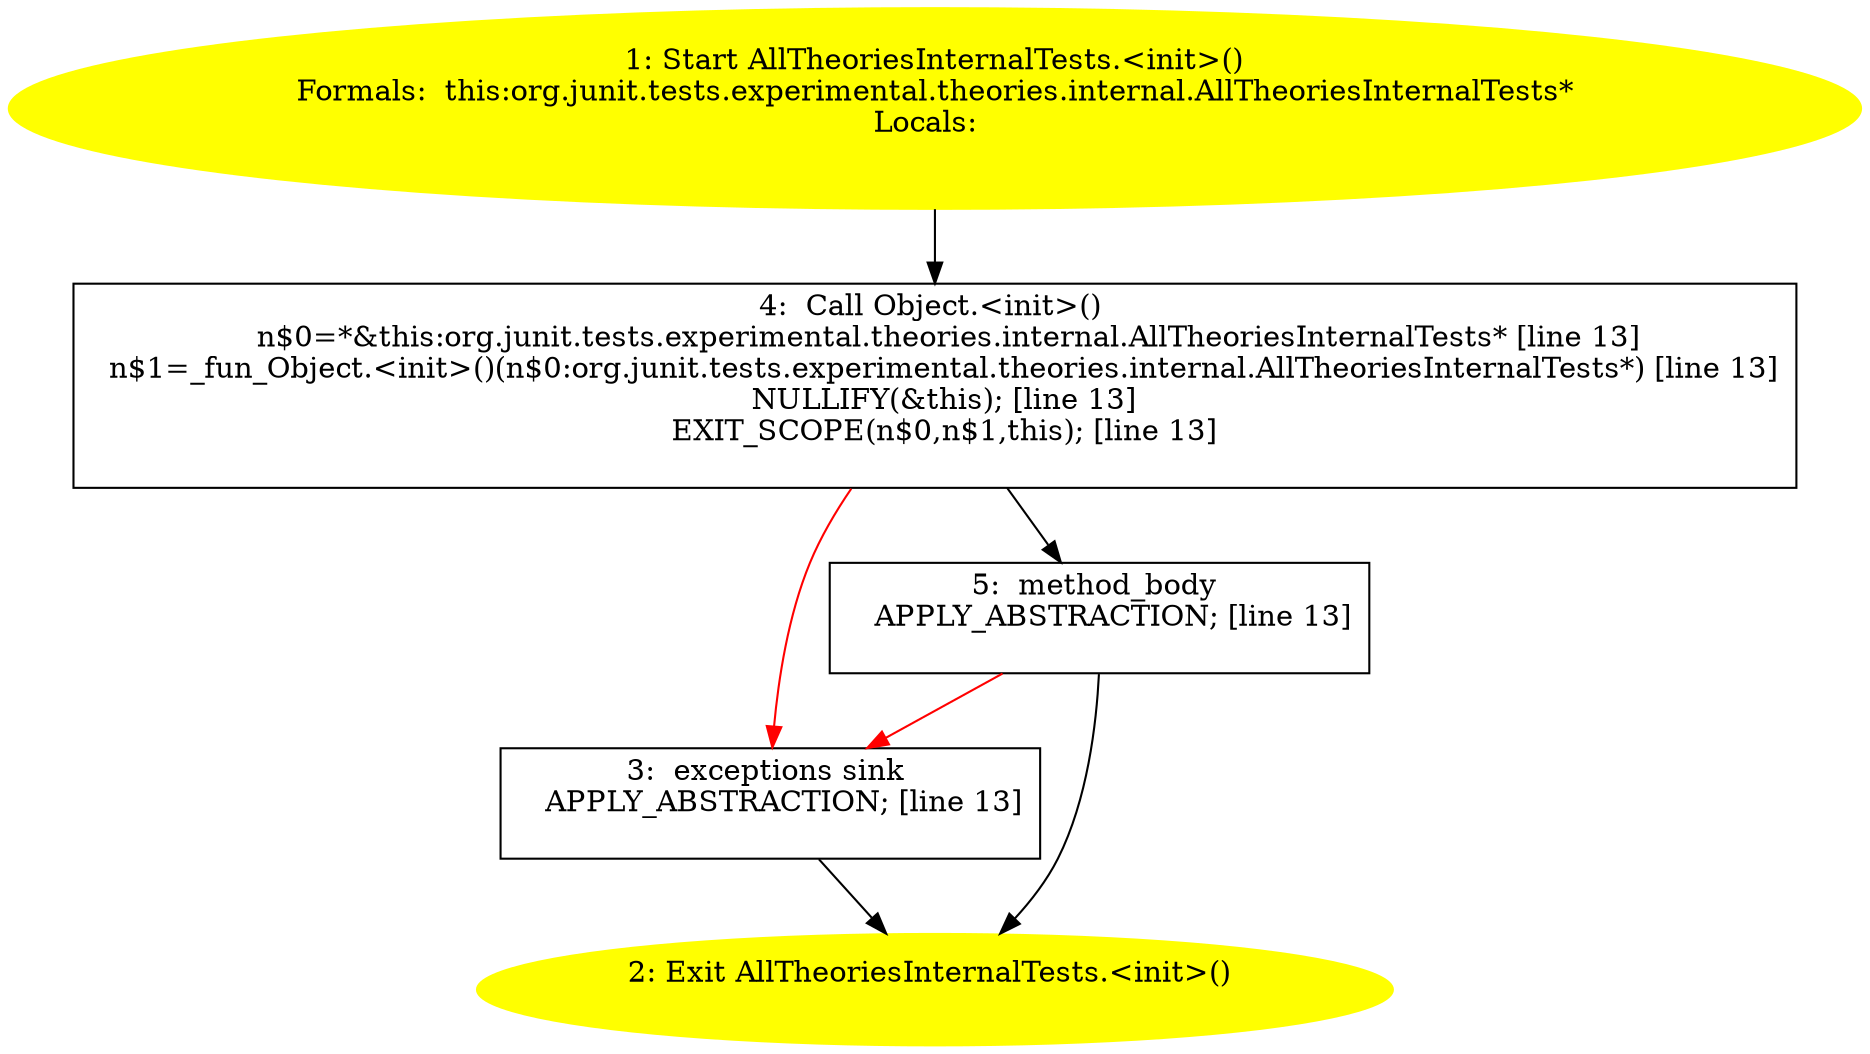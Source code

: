 /* @generated */
digraph cfg {
"org.junit.tests.experimental.theories.internal.AllTheoriesInternalTests.<init>().591020adb88b4b43994f6b5f7ca90e7a_1" [label="1: Start AllTheoriesInternalTests.<init>()\nFormals:  this:org.junit.tests.experimental.theories.internal.AllTheoriesInternalTests*\nLocals:  \n  " color=yellow style=filled]
	

	 "org.junit.tests.experimental.theories.internal.AllTheoriesInternalTests.<init>().591020adb88b4b43994f6b5f7ca90e7a_1" -> "org.junit.tests.experimental.theories.internal.AllTheoriesInternalTests.<init>().591020adb88b4b43994f6b5f7ca90e7a_4" ;
"org.junit.tests.experimental.theories.internal.AllTheoriesInternalTests.<init>().591020adb88b4b43994f6b5f7ca90e7a_2" [label="2: Exit AllTheoriesInternalTests.<init>() \n  " color=yellow style=filled]
	

"org.junit.tests.experimental.theories.internal.AllTheoriesInternalTests.<init>().591020adb88b4b43994f6b5f7ca90e7a_3" [label="3:  exceptions sink \n   APPLY_ABSTRACTION; [line 13]\n " shape="box"]
	

	 "org.junit.tests.experimental.theories.internal.AllTheoriesInternalTests.<init>().591020adb88b4b43994f6b5f7ca90e7a_3" -> "org.junit.tests.experimental.theories.internal.AllTheoriesInternalTests.<init>().591020adb88b4b43994f6b5f7ca90e7a_2" ;
"org.junit.tests.experimental.theories.internal.AllTheoriesInternalTests.<init>().591020adb88b4b43994f6b5f7ca90e7a_4" [label="4:  Call Object.<init>() \n   n$0=*&this:org.junit.tests.experimental.theories.internal.AllTheoriesInternalTests* [line 13]\n  n$1=_fun_Object.<init>()(n$0:org.junit.tests.experimental.theories.internal.AllTheoriesInternalTests*) [line 13]\n  NULLIFY(&this); [line 13]\n  EXIT_SCOPE(n$0,n$1,this); [line 13]\n " shape="box"]
	

	 "org.junit.tests.experimental.theories.internal.AllTheoriesInternalTests.<init>().591020adb88b4b43994f6b5f7ca90e7a_4" -> "org.junit.tests.experimental.theories.internal.AllTheoriesInternalTests.<init>().591020adb88b4b43994f6b5f7ca90e7a_5" ;
	 "org.junit.tests.experimental.theories.internal.AllTheoriesInternalTests.<init>().591020adb88b4b43994f6b5f7ca90e7a_4" -> "org.junit.tests.experimental.theories.internal.AllTheoriesInternalTests.<init>().591020adb88b4b43994f6b5f7ca90e7a_3" [color="red" ];
"org.junit.tests.experimental.theories.internal.AllTheoriesInternalTests.<init>().591020adb88b4b43994f6b5f7ca90e7a_5" [label="5:  method_body \n   APPLY_ABSTRACTION; [line 13]\n " shape="box"]
	

	 "org.junit.tests.experimental.theories.internal.AllTheoriesInternalTests.<init>().591020adb88b4b43994f6b5f7ca90e7a_5" -> "org.junit.tests.experimental.theories.internal.AllTheoriesInternalTests.<init>().591020adb88b4b43994f6b5f7ca90e7a_2" ;
	 "org.junit.tests.experimental.theories.internal.AllTheoriesInternalTests.<init>().591020adb88b4b43994f6b5f7ca90e7a_5" -> "org.junit.tests.experimental.theories.internal.AllTheoriesInternalTests.<init>().591020adb88b4b43994f6b5f7ca90e7a_3" [color="red" ];
}
